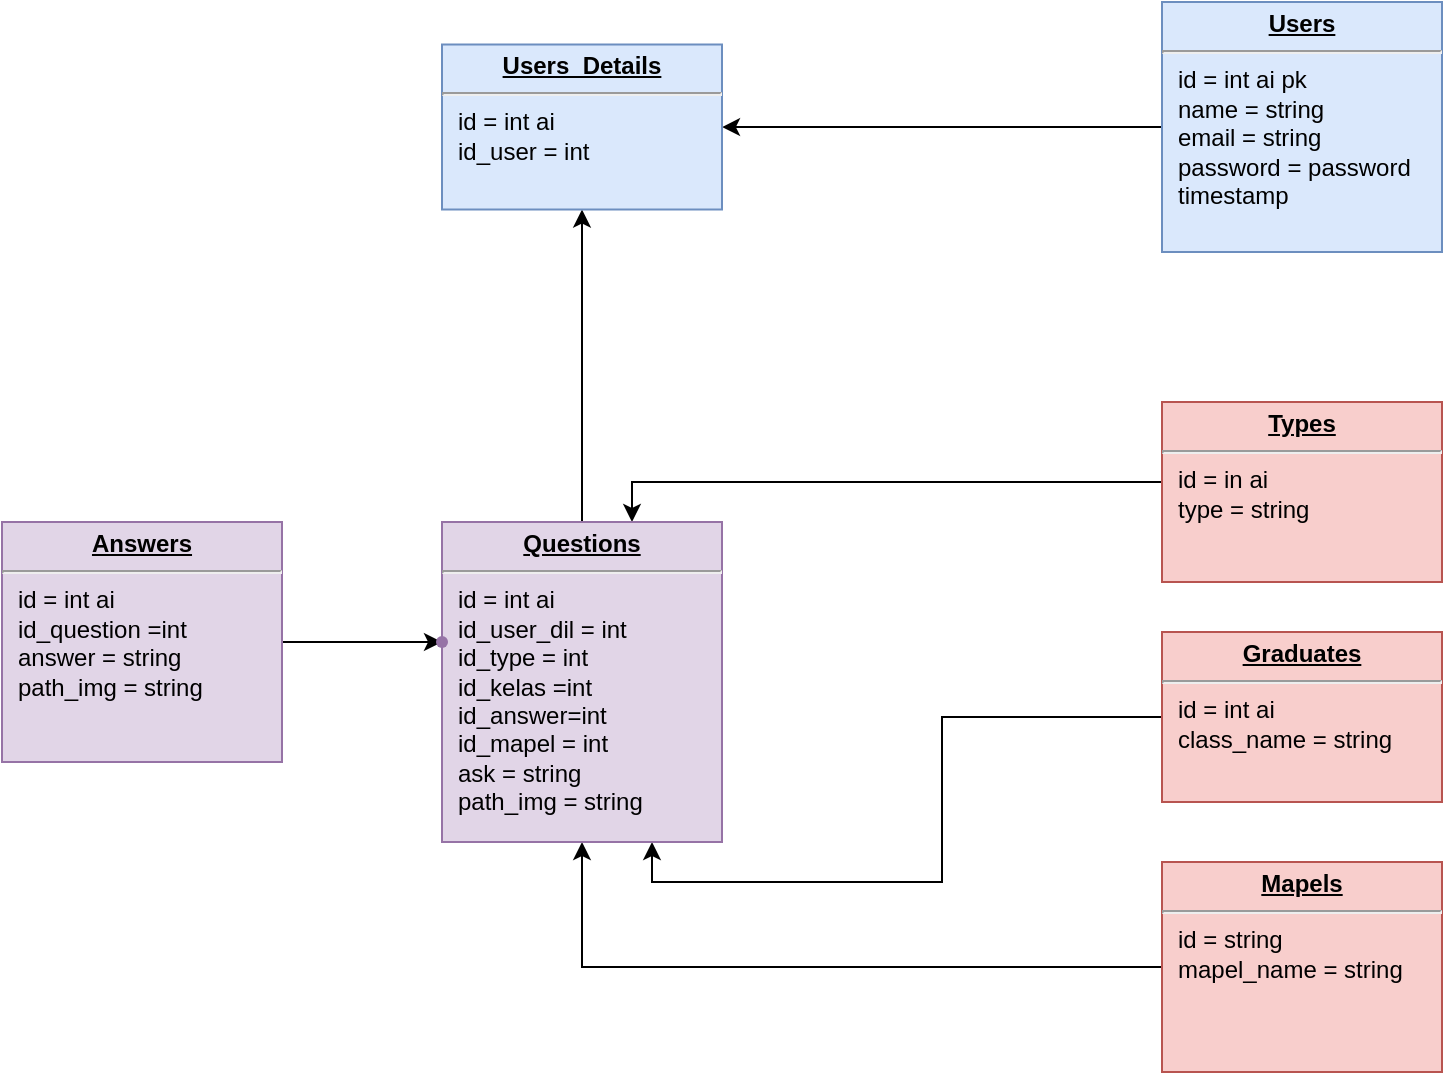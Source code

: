 <mxfile version="20.2.3" type="github">
  <diagram name="Page-1" id="a7904f86-f2b4-8e86-fa97-74104820619b">
    <mxGraphModel dx="1543" dy="575" grid="1" gridSize="10" guides="1" tooltips="1" connect="1" arrows="1" fold="1" page="1" pageScale="1" pageWidth="1100" pageHeight="850" background="none" math="0" shadow="0">
      <root>
        <mxCell id="0" />
        <mxCell id="1" parent="0" />
        <mxCell id="gUiussVzeaE3_an8czuC-16" value="" style="edgeStyle=orthogonalEdgeStyle;rounded=0;orthogonalLoop=1;jettySize=auto;html=1;entryX=0.75;entryY=1;entryDx=0;entryDy=0;" parent="1" source="24794b860abc3c2d-19" target="24794b860abc3c2d-28" edge="1">
          <mxGeometry relative="1" as="geometry" />
        </mxCell>
        <mxCell id="24794b860abc3c2d-19" value="&lt;p style=&quot;margin: 0px ; margin-top: 4px ; text-align: center ; text-decoration: underline&quot;&gt;&lt;b&gt;Graduates&lt;/b&gt;&lt;/p&gt;&lt;hr&gt;&lt;p style=&quot;margin: 0px ; margin-left: 8px&quot;&gt;id = int ai&lt;br&gt;class_name = string&lt;br&gt;&lt;br&gt;&lt;/p&gt;" style="verticalAlign=top;align=left;overflow=fill;fontSize=12;fontFamily=Helvetica;html=1;rounded=0;shadow=0;comic=0;labelBackgroundColor=none;strokeWidth=1;fillColor=#f8cecc;strokeColor=#b85450;" parent="1" vertex="1">
          <mxGeometry x="1020" y="455" width="140" height="85" as="geometry" />
        </mxCell>
        <mxCell id="gUiussVzeaE3_an8czuC-24" value="" style="edgeStyle=orthogonalEdgeStyle;rounded=0;orthogonalLoop=1;jettySize=auto;html=1;" parent="1" source="24794b860abc3c2d-20" target="24794b860abc3c2d-24" edge="1">
          <mxGeometry relative="1" as="geometry" />
        </mxCell>
        <mxCell id="24794b860abc3c2d-20" value="&lt;p style=&quot;margin: 0px ; margin-top: 4px ; text-align: center ; text-decoration: underline&quot;&gt;&lt;b&gt;Users&lt;/b&gt;&lt;/p&gt;&lt;hr&gt;&lt;p style=&quot;margin: 0px ; margin-left: 8px&quot;&gt;id = int ai pk&lt;br&gt;name = string&lt;/p&gt;&lt;p style=&quot;margin: 0px ; margin-left: 8px&quot;&gt;email = string&lt;/p&gt;&lt;p style=&quot;margin: 0px ; margin-left: 8px&quot;&gt;password = password&lt;/p&gt;&lt;p style=&quot;margin: 0px ; margin-left: 8px&quot;&gt;timestamp&lt;/p&gt;&lt;p style=&quot;margin: 0px ; margin-left: 8px&quot;&gt;&lt;br&gt;&lt;/p&gt;" style="verticalAlign=top;align=left;overflow=fill;fontSize=12;fontFamily=Helvetica;html=1;rounded=0;shadow=0;comic=0;labelBackgroundColor=none;strokeWidth=1;fillColor=#dae8fc;strokeColor=#6c8ebf;" parent="1" vertex="1">
          <mxGeometry x="1020" y="140" width="140" height="125" as="geometry" />
        </mxCell>
        <mxCell id="gUiussVzeaE3_an8czuC-25" value="" style="edgeStyle=orthogonalEdgeStyle;rounded=0;orthogonalLoop=1;jettySize=auto;html=1;" parent="1" source="24794b860abc3c2d-21" target="gUiussVzeaE3_an8czuC-14" edge="1">
          <mxGeometry relative="1" as="geometry" />
        </mxCell>
        <mxCell id="24794b860abc3c2d-21" value="&lt;p style=&quot;margin: 0px ; margin-top: 4px ; text-align: center ; text-decoration: underline&quot;&gt;&lt;b&gt;Answers&lt;/b&gt;&lt;/p&gt;&lt;hr&gt;&lt;p style=&quot;margin: 0px ; margin-left: 8px&quot;&gt;id = int ai&lt;/p&gt;&lt;p style=&quot;margin: 0px ; margin-left: 8px&quot;&gt;id_question =int&lt;/p&gt;&lt;p style=&quot;margin: 0px ; margin-left: 8px&quot;&gt;answer = string&lt;/p&gt;&lt;p style=&quot;margin: 0px ; margin-left: 8px&quot;&gt;path_img = string&lt;br&gt;&lt;br&gt;&lt;/p&gt;" style="verticalAlign=top;align=left;overflow=fill;fontSize=12;fontFamily=Helvetica;html=1;rounded=0;shadow=0;comic=0;labelBackgroundColor=none;strokeWidth=1;fillColor=#e1d5e7;strokeColor=#9673a6;" parent="1" vertex="1">
          <mxGeometry x="440" y="400" width="140" height="120" as="geometry" />
        </mxCell>
        <mxCell id="gUiussVzeaE3_an8czuC-20" value="" style="edgeStyle=orthogonalEdgeStyle;rounded=0;orthogonalLoop=1;jettySize=auto;html=1;" parent="1" source="24794b860abc3c2d-23" target="24794b860abc3c2d-28" edge="1">
          <mxGeometry relative="1" as="geometry" />
        </mxCell>
        <mxCell id="24794b860abc3c2d-23" value="&lt;p style=&quot;margin: 0px ; margin-top: 4px ; text-align: center ; text-decoration: underline&quot;&gt;&lt;b&gt;Mapels&lt;/b&gt;&lt;/p&gt;&lt;hr&gt;&lt;p style=&quot;margin: 0px ; margin-left: 8px&quot;&gt;id = string&lt;br&gt;mapel_name = string&lt;br&gt;&lt;/p&gt;" style="verticalAlign=top;align=left;overflow=fill;fontSize=12;fontFamily=Helvetica;html=1;rounded=0;shadow=0;comic=0;labelBackgroundColor=none;strokeWidth=1;fillColor=#f8cecc;strokeColor=#b85450;" parent="1" vertex="1">
          <mxGeometry x="1020" y="570" width="140" height="105" as="geometry" />
        </mxCell>
        <mxCell id="gUiussVzeaE3_an8czuC-7" value="" style="edgeStyle=orthogonalEdgeStyle;rounded=0;orthogonalLoop=1;jettySize=auto;html=1;" parent="1" source="24794b860abc3c2d-27" target="24794b860abc3c2d-28" edge="1">
          <mxGeometry relative="1" as="geometry">
            <mxPoint x="890" y="590" as="targetPoint" />
            <Array as="points">
              <mxPoint x="755" y="380" />
            </Array>
          </mxGeometry>
        </mxCell>
        <mxCell id="24794b860abc3c2d-27" value="&lt;p style=&quot;margin: 0px ; margin-top: 4px ; text-align: center ; text-decoration: underline&quot;&gt;&lt;b&gt;Types&lt;/b&gt;&lt;/p&gt;&lt;hr&gt;&lt;p style=&quot;margin: 0px ; margin-left: 8px&quot;&gt;id = in ai&lt;br&gt;type = string&lt;br&gt;&lt;/p&gt;" style="verticalAlign=top;align=left;overflow=fill;fontSize=12;fontFamily=Helvetica;html=1;rounded=0;shadow=0;comic=0;labelBackgroundColor=none;strokeWidth=1;fillColor=#f8cecc;strokeColor=#b85450;" parent="1" vertex="1">
          <mxGeometry x="1020" y="340" width="140" height="90" as="geometry" />
        </mxCell>
        <mxCell id="gUiussVzeaE3_an8czuC-23" value="" style="edgeStyle=orthogonalEdgeStyle;rounded=0;orthogonalLoop=1;jettySize=auto;html=1;" parent="1" source="24794b860abc3c2d-28" target="24794b860abc3c2d-24" edge="1">
          <mxGeometry relative="1" as="geometry" />
        </mxCell>
        <mxCell id="24794b860abc3c2d-28" value="&lt;p style=&quot;margin: 0px ; margin-top: 4px ; text-align: center ; text-decoration: underline&quot;&gt;&lt;b&gt;Questions&lt;/b&gt;&lt;/p&gt;&lt;hr&gt;&lt;p style=&quot;margin: 0px ; margin-left: 8px&quot;&gt;id = int ai&lt;/p&gt;&lt;p style=&quot;margin: 0px ; margin-left: 8px&quot;&gt;id_user_dil = int&lt;/p&gt;&lt;p style=&quot;margin: 0px ; margin-left: 8px&quot;&gt;id_type = int&lt;/p&gt;&lt;p style=&quot;margin: 0px ; margin-left: 8px&quot;&gt;id_kelas =int&lt;/p&gt;&lt;p style=&quot;margin: 0px ; margin-left: 8px&quot;&gt;id_answer=int&lt;/p&gt;&lt;p style=&quot;margin: 0px ; margin-left: 8px&quot;&gt;id_mapel = int&lt;br&gt;ask = string&lt;br&gt;&lt;/p&gt;&lt;p style=&quot;margin: 0px ; margin-left: 8px&quot;&gt;path_img = string&lt;/p&gt;" style="verticalAlign=top;align=left;overflow=fill;fontSize=12;fontFamily=Helvetica;html=1;rounded=0;shadow=0;comic=0;labelBackgroundColor=none;strokeWidth=1;fillColor=#e1d5e7;strokeColor=#9673a6;" parent="1" vertex="1">
          <mxGeometry x="660" y="400" width="140" height="160" as="geometry" />
        </mxCell>
        <mxCell id="gvbvxzTdwIQ64yeIUCfx-1" style="edgeStyle=orthogonalEdgeStyle;rounded=0;orthogonalLoop=1;jettySize=auto;html=1;exitX=0.5;exitY=1;exitDx=0;exitDy=0;" parent="1" source="24794b860abc3c2d-24" target="24794b860abc3c2d-24" edge="1">
          <mxGeometry relative="1" as="geometry" />
        </mxCell>
        <mxCell id="24794b860abc3c2d-24" value="&lt;p style=&quot;margin: 0px ; margin-top: 4px ; text-align: center ; text-decoration: underline&quot;&gt;&lt;b&gt;Users_Details&lt;/b&gt;&lt;/p&gt;&lt;hr&gt;&lt;p style=&quot;margin: 0px ; margin-left: 8px&quot;&gt;id = int ai&lt;br&gt;id_user = int&lt;/p&gt;&lt;p style=&quot;margin: 0px ; margin-left: 8px&quot;&gt;&lt;br&gt;&lt;/p&gt;&lt;p style=&quot;margin: 0px ; margin-left: 8px&quot;&gt;&lt;br&gt;&lt;/p&gt;" style="verticalAlign=top;align=left;overflow=fill;fontSize=12;fontFamily=Helvetica;html=1;rounded=0;shadow=0;comic=0;labelBackgroundColor=none;strokeWidth=1;fillColor=#dae8fc;strokeColor=#6c8ebf;" parent="1" vertex="1">
          <mxGeometry x="660" y="161.25" width="140" height="82.5" as="geometry" />
        </mxCell>
        <mxCell id="gUiussVzeaE3_an8czuC-14" value="" style="shape=waypoint;sketch=0;size=6;pointerEvents=1;points=[];fillColor=#e1d5e7;resizable=0;rotatable=0;perimeter=centerPerimeter;snapToPoint=1;align=left;verticalAlign=top;strokeColor=#9673a6;rounded=0;shadow=0;comic=0;labelBackgroundColor=none;strokeWidth=1;" parent="1" vertex="1">
          <mxGeometry x="640" y="440" width="40" height="40" as="geometry" />
        </mxCell>
        <mxCell id="gUiussVzeaE3_an8czuC-26" style="edgeStyle=orthogonalEdgeStyle;rounded=0;orthogonalLoop=1;jettySize=auto;html=1;entryX=0.376;entryY=0.456;entryDx=0;entryDy=0;entryPerimeter=0;" parent="1" source="gUiussVzeaE3_an8czuC-14" target="gUiussVzeaE3_an8czuC-14" edge="1">
          <mxGeometry relative="1" as="geometry" />
        </mxCell>
      </root>
    </mxGraphModel>
  </diagram>
</mxfile>
